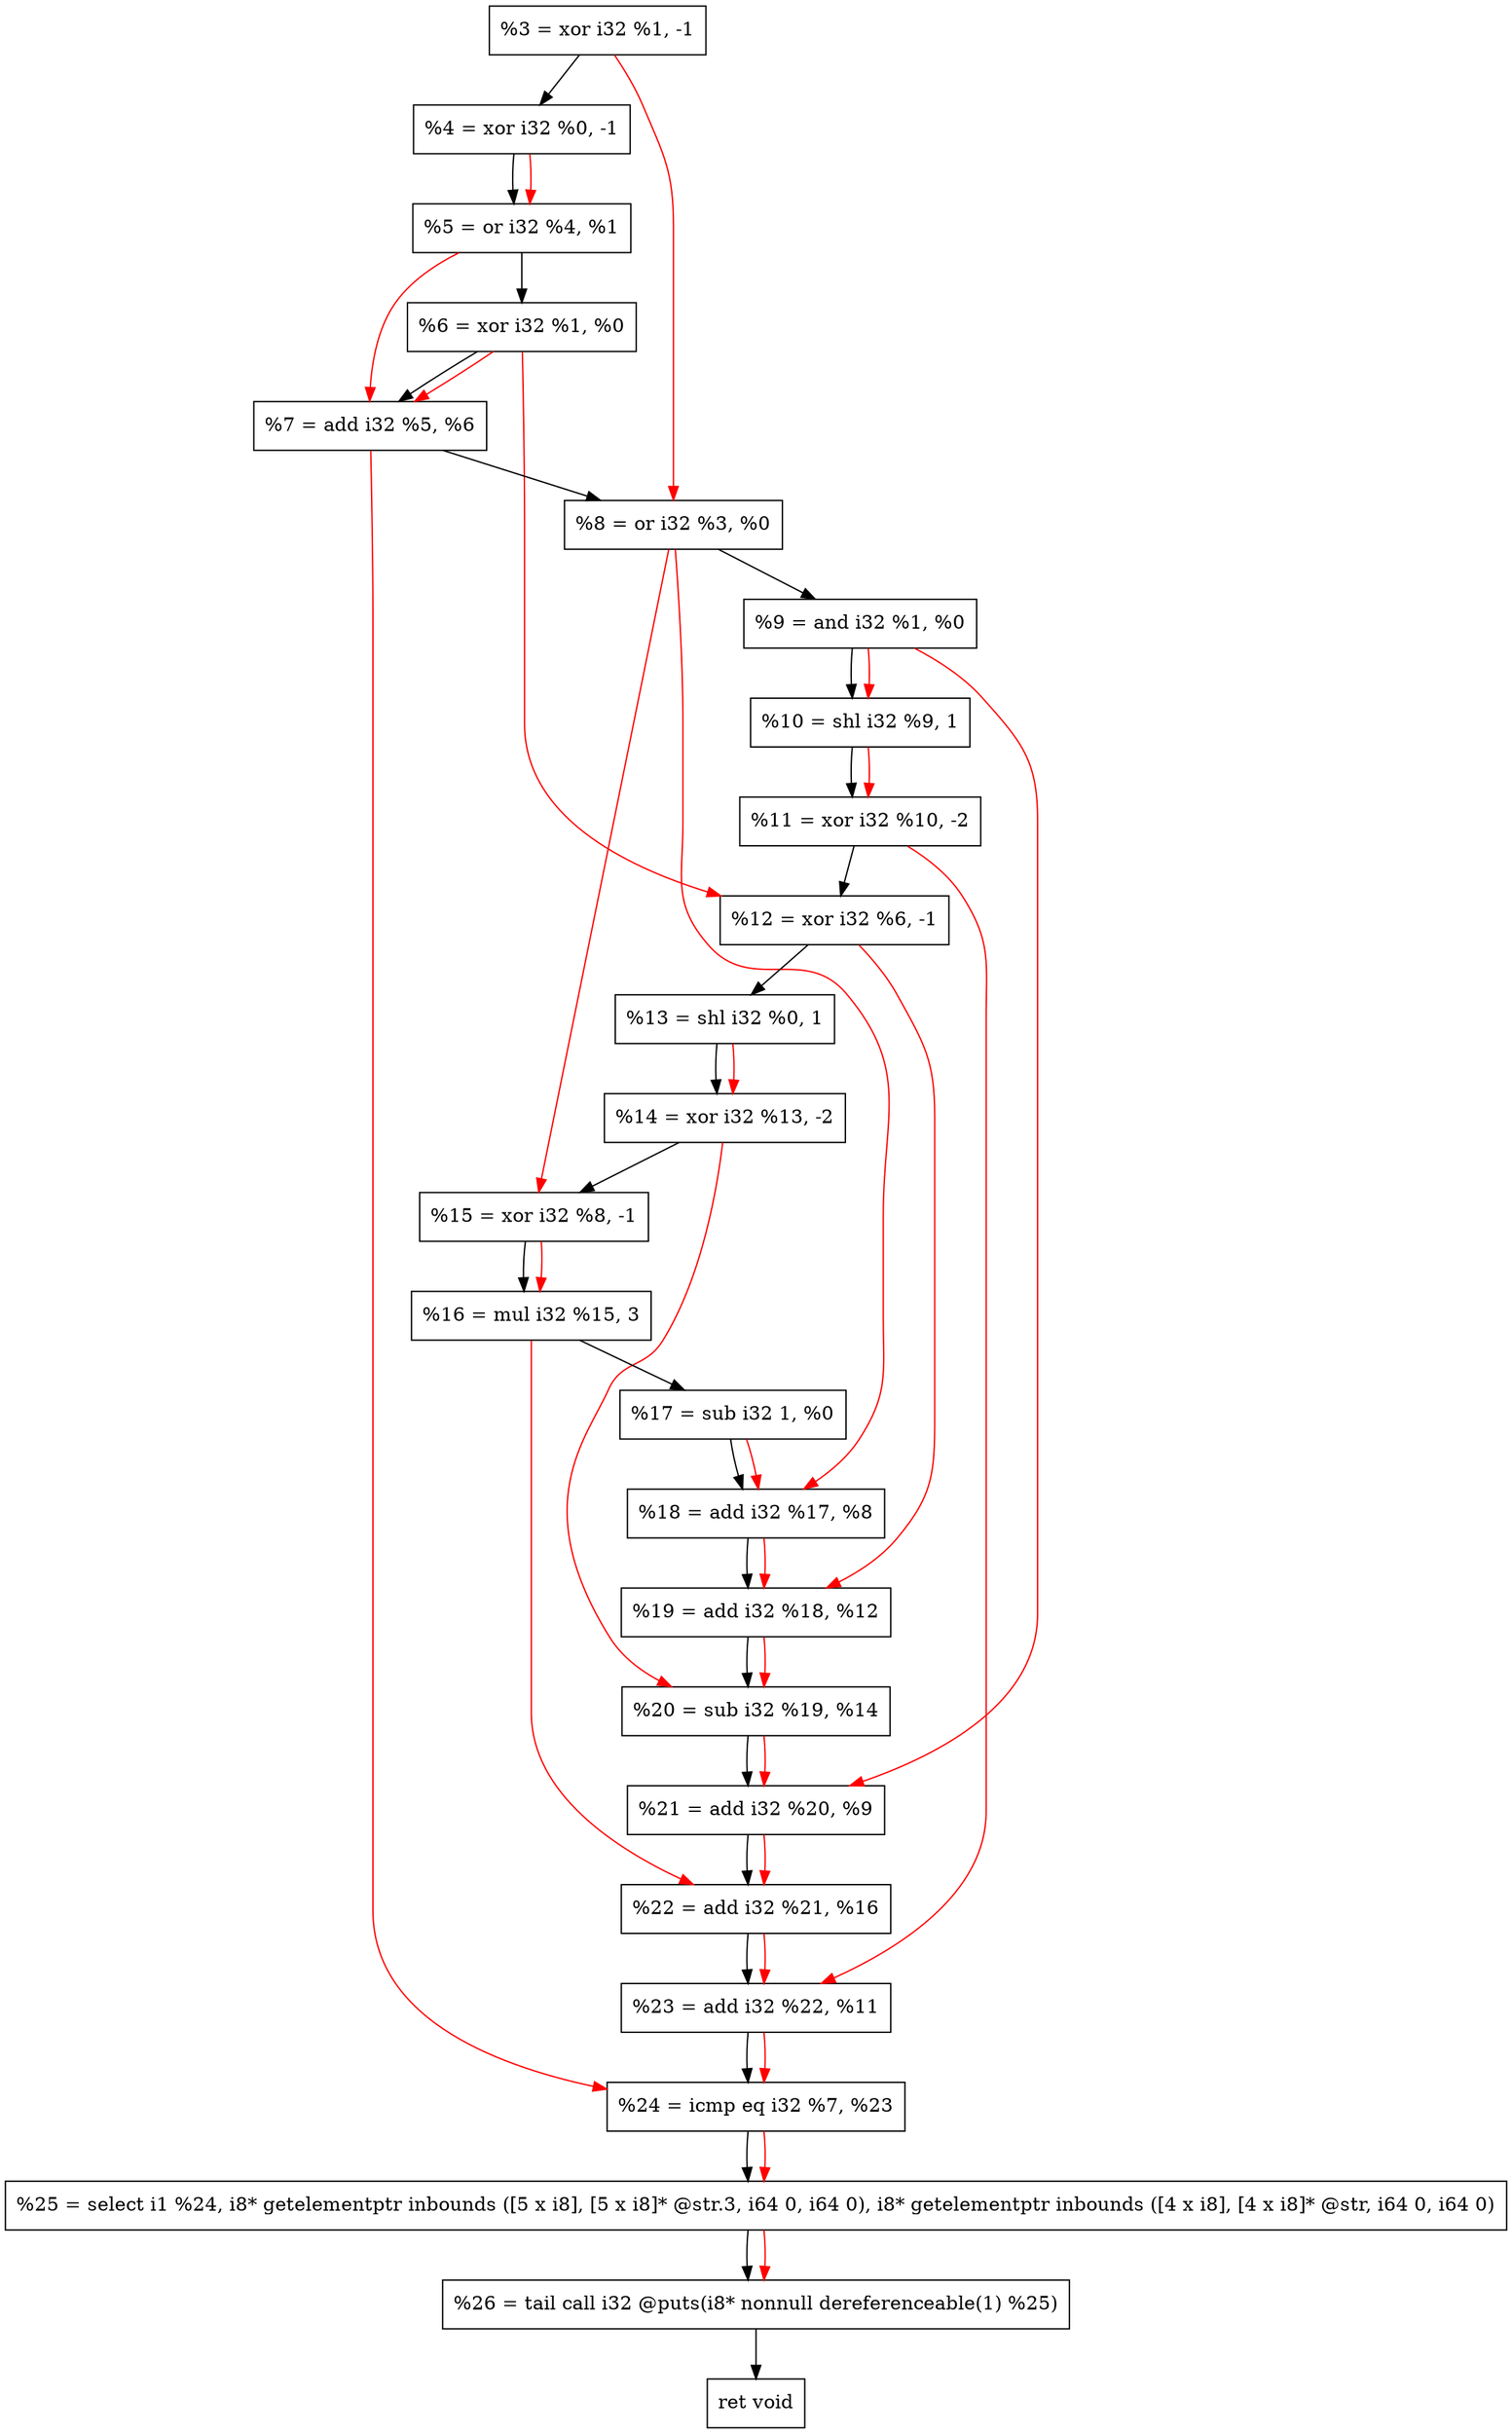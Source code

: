 digraph "DFG for'crackme' function" {
	Node0xeb2b20[shape=record, label="  %3 = xor i32 %1, -1"];
	Node0xeb2b90[shape=record, label="  %4 = xor i32 %0, -1"];
	Node0xeb2c50[shape=record, label="  %5 = or i32 %4, %1"];
	Node0xeb2cc0[shape=record, label="  %6 = xor i32 %1, %0"];
	Node0xeb2d30[shape=record, label="  %7 = add i32 %5, %6"];
	Node0xeb2da0[shape=record, label="  %8 = or i32 %3, %0"];
	Node0xeb2e10[shape=record, label="  %9 = and i32 %1, %0"];
	Node0xeb2e80[shape=record, label="  %10 = shl i32 %9, 1"];
	Node0xeb2f20[shape=record, label="  %11 = xor i32 %10, -2"];
	Node0xeb2f90[shape=record, label="  %12 = xor i32 %6, -1"];
	Node0xeb3000[shape=record, label="  %13 = shl i32 %0, 1"];
	Node0xeb3070[shape=record, label="  %14 = xor i32 %13, -2"];
	Node0xeb30e0[shape=record, label="  %15 = xor i32 %8, -1"];
	Node0xeb3180[shape=record, label="  %16 = mul i32 %15, 3"];
	Node0xeb31f0[shape=record, label="  %17 = sub i32 1, %0"];
	Node0xeb3260[shape=record, label="  %18 = add i32 %17, %8"];
	Node0xeb32d0[shape=record, label="  %19 = add i32 %18, %12"];
	Node0xeb3340[shape=record, label="  %20 = sub i32 %19, %14"];
	Node0xeb33b0[shape=record, label="  %21 = add i32 %20, %9"];
	Node0xeb3420[shape=record, label="  %22 = add i32 %21, %16"];
	Node0xeb3490[shape=record, label="  %23 = add i32 %22, %11"];
	Node0xeb3500[shape=record, label="  %24 = icmp eq i32 %7, %23"];
	Node0xe53268[shape=record, label="  %25 = select i1 %24, i8* getelementptr inbounds ([5 x i8], [5 x i8]* @str.3, i64 0, i64 0), i8* getelementptr inbounds ([4 x i8], [4 x i8]* @str, i64 0, i64 0)"];
	Node0xeb39a0[shape=record, label="  %26 = tail call i32 @puts(i8* nonnull dereferenceable(1) %25)"];
	Node0xeb39f0[shape=record, label="  ret void"];
	Node0xeb2b20 -> Node0xeb2b90;
	Node0xeb2b90 -> Node0xeb2c50;
	Node0xeb2c50 -> Node0xeb2cc0;
	Node0xeb2cc0 -> Node0xeb2d30;
	Node0xeb2d30 -> Node0xeb2da0;
	Node0xeb2da0 -> Node0xeb2e10;
	Node0xeb2e10 -> Node0xeb2e80;
	Node0xeb2e80 -> Node0xeb2f20;
	Node0xeb2f20 -> Node0xeb2f90;
	Node0xeb2f90 -> Node0xeb3000;
	Node0xeb3000 -> Node0xeb3070;
	Node0xeb3070 -> Node0xeb30e0;
	Node0xeb30e0 -> Node0xeb3180;
	Node0xeb3180 -> Node0xeb31f0;
	Node0xeb31f0 -> Node0xeb3260;
	Node0xeb3260 -> Node0xeb32d0;
	Node0xeb32d0 -> Node0xeb3340;
	Node0xeb3340 -> Node0xeb33b0;
	Node0xeb33b0 -> Node0xeb3420;
	Node0xeb3420 -> Node0xeb3490;
	Node0xeb3490 -> Node0xeb3500;
	Node0xeb3500 -> Node0xe53268;
	Node0xe53268 -> Node0xeb39a0;
	Node0xeb39a0 -> Node0xeb39f0;
edge [color=red]
	Node0xeb2b90 -> Node0xeb2c50;
	Node0xeb2c50 -> Node0xeb2d30;
	Node0xeb2cc0 -> Node0xeb2d30;
	Node0xeb2b20 -> Node0xeb2da0;
	Node0xeb2e10 -> Node0xeb2e80;
	Node0xeb2e80 -> Node0xeb2f20;
	Node0xeb2cc0 -> Node0xeb2f90;
	Node0xeb3000 -> Node0xeb3070;
	Node0xeb2da0 -> Node0xeb30e0;
	Node0xeb30e0 -> Node0xeb3180;
	Node0xeb31f0 -> Node0xeb3260;
	Node0xeb2da0 -> Node0xeb3260;
	Node0xeb3260 -> Node0xeb32d0;
	Node0xeb2f90 -> Node0xeb32d0;
	Node0xeb32d0 -> Node0xeb3340;
	Node0xeb3070 -> Node0xeb3340;
	Node0xeb3340 -> Node0xeb33b0;
	Node0xeb2e10 -> Node0xeb33b0;
	Node0xeb33b0 -> Node0xeb3420;
	Node0xeb3180 -> Node0xeb3420;
	Node0xeb3420 -> Node0xeb3490;
	Node0xeb2f20 -> Node0xeb3490;
	Node0xeb2d30 -> Node0xeb3500;
	Node0xeb3490 -> Node0xeb3500;
	Node0xeb3500 -> Node0xe53268;
	Node0xe53268 -> Node0xeb39a0;
}
